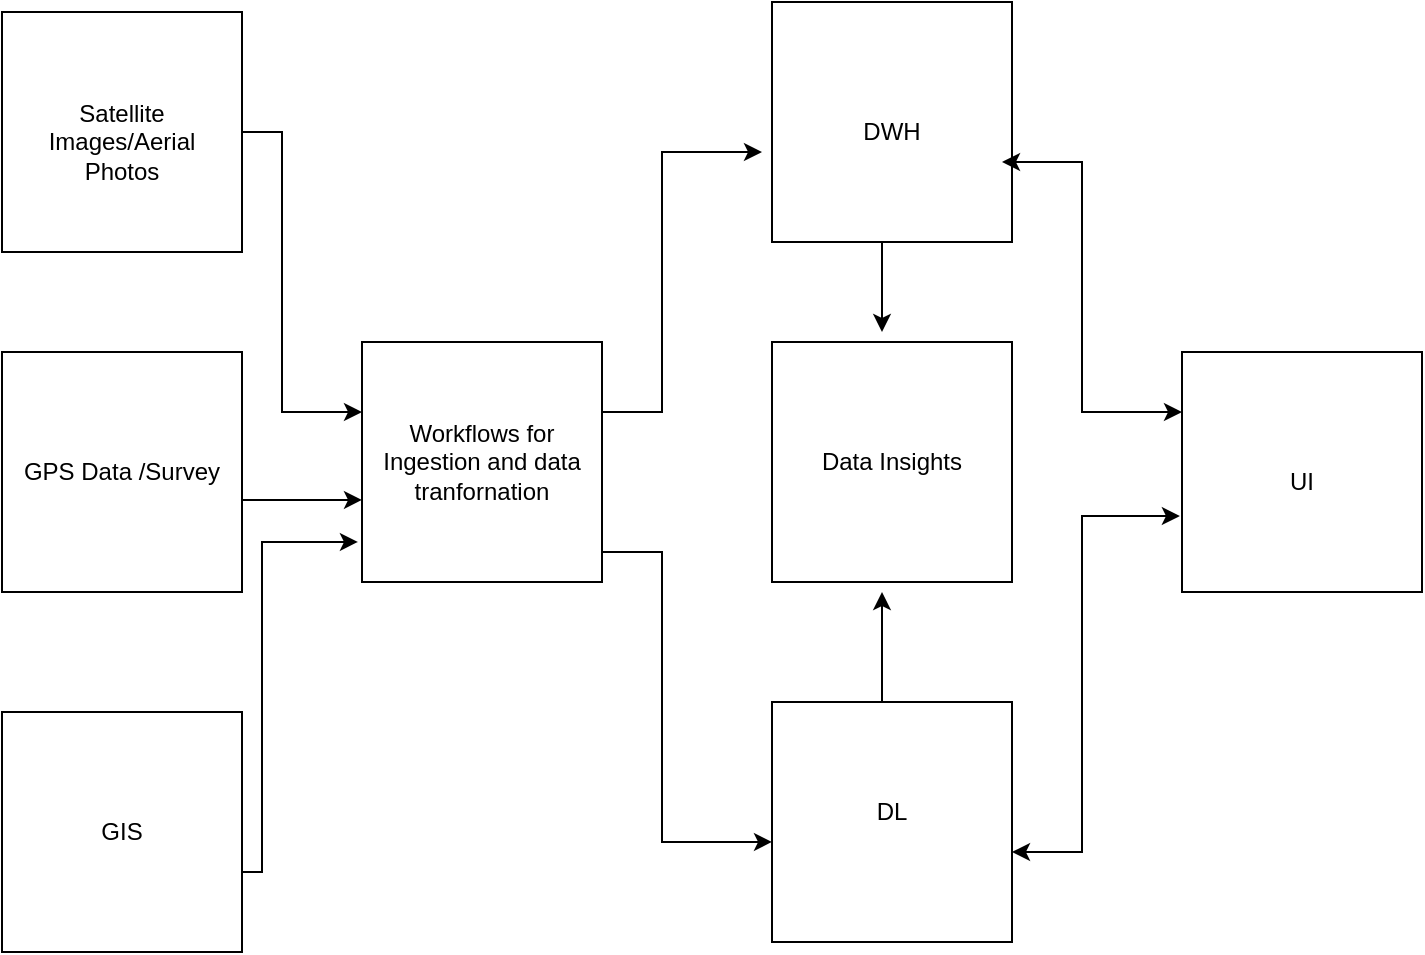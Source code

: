 <mxfile version="24.4.6" type="github">
  <diagram name="Page-1" id="W6qxsDa8kERVrcYiyTdX">
    <mxGraphModel dx="1434" dy="790" grid="1" gridSize="10" guides="1" tooltips="1" connect="1" arrows="1" fold="1" page="1" pageScale="1" pageWidth="850" pageHeight="1100" math="0" shadow="0">
      <root>
        <mxCell id="0" />
        <mxCell id="1" parent="0" />
        <mxCell id="RUmPRM3zO1uusGl0_fEJ-1" value="" style="whiteSpace=wrap;html=1;aspect=fixed;" vertex="1" parent="1">
          <mxGeometry x="40" y="160" width="120" height="120" as="geometry" />
        </mxCell>
        <mxCell id="RUmPRM3zO1uusGl0_fEJ-9" value="" style="whiteSpace=wrap;html=1;aspect=fixed;" vertex="1" parent="1">
          <mxGeometry x="40" y="330" width="120" height="120" as="geometry" />
        </mxCell>
        <mxCell id="RUmPRM3zO1uusGl0_fEJ-10" value="GIS" style="whiteSpace=wrap;html=1;aspect=fixed;" vertex="1" parent="1">
          <mxGeometry x="40" y="510" width="120" height="120" as="geometry" />
        </mxCell>
        <mxCell id="RUmPRM3zO1uusGl0_fEJ-11" value="Satellite Images/Aerial Photos" style="text;html=1;align=center;verticalAlign=middle;whiteSpace=wrap;rounded=0;" vertex="1" parent="1">
          <mxGeometry x="45" y="190" width="110" height="70" as="geometry" />
        </mxCell>
        <mxCell id="RUmPRM3zO1uusGl0_fEJ-12" value="GPS Data /Survey" style="text;html=1;align=center;verticalAlign=middle;whiteSpace=wrap;rounded=0;" vertex="1" parent="1">
          <mxGeometry x="45" y="355" width="110" height="70" as="geometry" />
        </mxCell>
        <mxCell id="RUmPRM3zO1uusGl0_fEJ-14" value="" style="whiteSpace=wrap;html=1;aspect=fixed;" vertex="1" parent="1">
          <mxGeometry x="425" y="155" width="120" height="120" as="geometry" />
        </mxCell>
        <mxCell id="RUmPRM3zO1uusGl0_fEJ-15" value="" style="whiteSpace=wrap;html=1;aspect=fixed;" vertex="1" parent="1">
          <mxGeometry x="425" y="325" width="120" height="120" as="geometry" />
        </mxCell>
        <mxCell id="RUmPRM3zO1uusGl0_fEJ-16" value="" style="whiteSpace=wrap;html=1;aspect=fixed;" vertex="1" parent="1">
          <mxGeometry x="425" y="505" width="120" height="120" as="geometry" />
        </mxCell>
        <mxCell id="RUmPRM3zO1uusGl0_fEJ-17" value="DWH" style="text;html=1;align=center;verticalAlign=middle;whiteSpace=wrap;rounded=0;" vertex="1" parent="1">
          <mxGeometry x="430" y="185" width="110" height="70" as="geometry" />
        </mxCell>
        <mxCell id="RUmPRM3zO1uusGl0_fEJ-18" value="Data Insights" style="text;html=1;align=center;verticalAlign=middle;whiteSpace=wrap;rounded=0;" vertex="1" parent="1">
          <mxGeometry x="430" y="350" width="110" height="70" as="geometry" />
        </mxCell>
        <mxCell id="RUmPRM3zO1uusGl0_fEJ-19" value="DL" style="text;html=1;align=center;verticalAlign=middle;whiteSpace=wrap;rounded=0;" vertex="1" parent="1">
          <mxGeometry x="430" y="525" width="110" height="70" as="geometry" />
        </mxCell>
        <mxCell id="RUmPRM3zO1uusGl0_fEJ-20" value="" style="whiteSpace=wrap;html=1;aspect=fixed;" vertex="1" parent="1">
          <mxGeometry x="220" y="325" width="120" height="120" as="geometry" />
        </mxCell>
        <mxCell id="RUmPRM3zO1uusGl0_fEJ-21" value="&lt;div&gt;Workflows for&lt;/div&gt;&lt;div&gt;Ingestion and data tranfornation&lt;br&gt;&lt;/div&gt;" style="text;html=1;align=center;verticalAlign=middle;whiteSpace=wrap;rounded=0;" vertex="1" parent="1">
          <mxGeometry x="225" y="350" width="110" height="70" as="geometry" />
        </mxCell>
        <mxCell id="RUmPRM3zO1uusGl0_fEJ-22" value="" style="whiteSpace=wrap;html=1;aspect=fixed;" vertex="1" parent="1">
          <mxGeometry x="630" y="330" width="120" height="120" as="geometry" />
        </mxCell>
        <mxCell id="RUmPRM3zO1uusGl0_fEJ-23" value="UI" style="text;html=1;align=center;verticalAlign=middle;whiteSpace=wrap;rounded=0;" vertex="1" parent="1">
          <mxGeometry x="635" y="360" width="110" height="70" as="geometry" />
        </mxCell>
        <mxCell id="RUmPRM3zO1uusGl0_fEJ-24" value="" style="endArrow=classic;html=1;rounded=0;" edge="1" parent="1">
          <mxGeometry width="50" height="50" relative="1" as="geometry">
            <mxPoint x="160" y="220" as="sourcePoint" />
            <mxPoint x="220" y="360" as="targetPoint" />
            <Array as="points">
              <mxPoint x="180" y="220" />
              <mxPoint x="180" y="360" />
            </Array>
          </mxGeometry>
        </mxCell>
        <mxCell id="RUmPRM3zO1uusGl0_fEJ-26" value="" style="endArrow=classic;html=1;rounded=0;entryX=-0.017;entryY=0.833;entryDx=0;entryDy=0;entryPerimeter=0;" edge="1" parent="1" target="RUmPRM3zO1uusGl0_fEJ-20">
          <mxGeometry width="50" height="50" relative="1" as="geometry">
            <mxPoint x="160" y="590" as="sourcePoint" />
            <mxPoint x="170" y="430" as="targetPoint" />
            <Array as="points">
              <mxPoint x="170" y="590" />
              <mxPoint x="170" y="425" />
            </Array>
          </mxGeometry>
        </mxCell>
        <mxCell id="RUmPRM3zO1uusGl0_fEJ-27" value="" style="endArrow=classic;html=1;rounded=0;entryX=0;entryY=0.658;entryDx=0;entryDy=0;entryPerimeter=0;" edge="1" parent="1" target="RUmPRM3zO1uusGl0_fEJ-20">
          <mxGeometry width="50" height="50" relative="1" as="geometry">
            <mxPoint x="160" y="404" as="sourcePoint" />
            <mxPoint x="190" y="355" as="targetPoint" />
            <Array as="points">
              <mxPoint x="180" y="404" />
            </Array>
          </mxGeometry>
        </mxCell>
        <mxCell id="RUmPRM3zO1uusGl0_fEJ-28" value="" style="endArrow=classic;html=1;rounded=0;" edge="1" parent="1">
          <mxGeometry width="50" height="50" relative="1" as="geometry">
            <mxPoint x="340" y="360" as="sourcePoint" />
            <mxPoint x="420" y="230" as="targetPoint" />
            <Array as="points">
              <mxPoint x="370" y="360" />
              <mxPoint x="370" y="230" />
            </Array>
          </mxGeometry>
        </mxCell>
        <mxCell id="RUmPRM3zO1uusGl0_fEJ-30" value="" style="endArrow=classic;html=1;rounded=0;entryX=0;entryY=0.583;entryDx=0;entryDy=0;entryPerimeter=0;" edge="1" parent="1" target="RUmPRM3zO1uusGl0_fEJ-16">
          <mxGeometry width="50" height="50" relative="1" as="geometry">
            <mxPoint x="340" y="430" as="sourcePoint" />
            <mxPoint x="390" y="380" as="targetPoint" />
            <Array as="points">
              <mxPoint x="370" y="430" />
              <mxPoint x="370" y="575" />
            </Array>
          </mxGeometry>
        </mxCell>
        <mxCell id="RUmPRM3zO1uusGl0_fEJ-31" value="" style="endArrow=classic;html=1;rounded=0;" edge="1" parent="1">
          <mxGeometry width="50" height="50" relative="1" as="geometry">
            <mxPoint x="480" y="505" as="sourcePoint" />
            <mxPoint x="480" y="450" as="targetPoint" />
          </mxGeometry>
        </mxCell>
        <mxCell id="RUmPRM3zO1uusGl0_fEJ-32" value="" style="endArrow=classic;html=1;rounded=0;" edge="1" parent="1">
          <mxGeometry width="50" height="50" relative="1" as="geometry">
            <mxPoint x="480" y="275" as="sourcePoint" />
            <mxPoint x="480" y="320" as="targetPoint" />
          </mxGeometry>
        </mxCell>
        <mxCell id="RUmPRM3zO1uusGl0_fEJ-33" value="" style="endArrow=classic;startArrow=classic;html=1;rounded=0;entryX=0;entryY=0.25;entryDx=0;entryDy=0;" edge="1" parent="1" target="RUmPRM3zO1uusGl0_fEJ-22">
          <mxGeometry width="50" height="50" relative="1" as="geometry">
            <mxPoint x="540" y="235" as="sourcePoint" />
            <mxPoint x="580" y="360" as="targetPoint" />
            <Array as="points">
              <mxPoint x="580" y="235" />
              <mxPoint x="580" y="360" />
            </Array>
          </mxGeometry>
        </mxCell>
        <mxCell id="RUmPRM3zO1uusGl0_fEJ-34" value="" style="endArrow=classic;startArrow=classic;html=1;rounded=0;entryX=-0.055;entryY=0.743;entryDx=0;entryDy=0;entryPerimeter=0;" edge="1" parent="1" target="RUmPRM3zO1uusGl0_fEJ-23">
          <mxGeometry width="50" height="50" relative="1" as="geometry">
            <mxPoint x="545" y="580" as="sourcePoint" />
            <mxPoint x="580" y="420" as="targetPoint" />
            <Array as="points">
              <mxPoint x="580" y="580" />
              <mxPoint x="580" y="412" />
            </Array>
          </mxGeometry>
        </mxCell>
      </root>
    </mxGraphModel>
  </diagram>
</mxfile>
